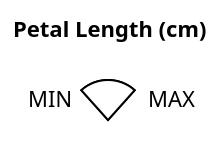 {
    "$schema": "https://vega.github.io/schema/vega/v5.json",
    "description": "A basic range slider example.",
    "padding": 5,
    "data": [
        {
            "name": "irisData"
        }
    ],
    "signals": [
        {
            "name": "minL",
            "value": 0
        },
        {
            "name": "maxR",
            "update": "width"
        },
        {
            "name": "deltaL",
            "value": 0
        },
        {
            "name": "dragHandleL",
            "value": false
        },
        {
            "name": "dragHandleR",
            "value": false
        },
        {
            "name": "deltaR",
            "update": "width"
        },
        {
            "name": "drag",
            "value": {
                "dx": 0,
                "count": 0,
                "start": 0,
                "startValues": [
                    0,
                    0
                ],
                "limitL": false,
                "limitR": false
            }
        },
        {
            "name": "hover",
            "on": [
                {
                    "events": "rect:mouseover, arc:mouseover",
                    "encode": "select"
                }
            ]
        },
        {
            "name": "hoverOut",
            "on": [
                {
                    "events": "rect:mouseout, arc:mouseout",
                    "encode": "release"
                }
            ]
        }
    ],
    "scales": [
        {
            "name": "x",
            "domain": {
                "data": "irisData",
                "field": "petalLength"
            },
            "range": {
                "signal": "[0, width]"
            }
        }
    ],
    "axes": [
        {
            "scale": "x",
            "orient": "bottom",
            "offset": {
                "signal": "-40"
            },
            "encode": {
                "ticks": {
                  "enter": {
                    "stroke": {"value": "black"},
                    "strokeWidth": {"value": 1.5}
                  }
                }
            },
            "title": "Petal Length (cm)"
        }
    ],
    "marks": [
        {
            "type": "group",
            "name": "rectGroup",
            "signals": [
                {
                    "name": "deltaL",
                    "push": "outer",
                    "on": [
                        {
                            "events": "rect:dblclick",
                            "update": "(abs(x()-deltaR)>=abs(x()-deltaL)) ? x() : deltaL"
                        },
                        {
                            "events": [
                                {
                                    "source": "window",
                                    "type": "mousemove",
                                    "consume": true,
                                    "between": [
                                        {
                                            "source": "scope",
                                            "type": "mousedown"
                                        },
                                        {
                                            "source": "window",
                                            "type": "mouseup"
                                        }
                                    ]
                                },
                                {
                                    "type": "touchmove",
                                    "consume": true,
                                    "filter": "event.touches.length === 1"
                                }
                            ],
                            "update": "drag.limitL || drag.limitR ? deltaL : drag.dx + drag.startValues[0]"
                        }
                    ]
                },
                {
                    "name": "deltaR",
                    "push": "outer",
                    "on": [
                        {
                            "events": "rect:dblclick",
                            "update": "(abs(x()-deltaL)>=abs(x()-deltaR)) ? x() : deltaR"
                        },
                        {
                            "events": [
                                {
                                    "source": "window",
                                    "type": "mousemove",
                                    "consume": true,
                                    "between": [
                                        {
                                            "source": "scope",
                                            "type": "mousedown"
                                        },
                                        {
                                            "source": "window",
                                            "type": "mouseup"
                                        }
                                    ]
                                },
                                {
                                    "type": "touchmove",
                                    "consume": true,
                                    "filter": "event.touches.length === 1"
                                }
                            ],
                            "update": "drag.limitL || drag.limitR ? deltaR : drag.dx + drag.startValues[1]"
                        }
                    ]
                },
                {
                    "name": "drag",
                    "push": "outer",
                    "on": [
                        {
                            "events": [
                                {
                                    "source": "window",
                                    "type": "mousemove",
                                    "consume": true,
                                    "between": [
                                        {
                                            "source": "scope",
                                            "type": "mousedown"
                                        },
                                        {
                                            "source": "window",
                                            "type": "mouseup"
                                        }
                                    ]
                                },
                                {
                                    "type": "touchmove",
                                    "consume": true,
                                    "filter": "event.touches.length === 1"
                                }
                            ],
                            "update": "{count: drag.count+1, dx: drag.count == 0 ? 0 : x() - drag.start, start: drag.count == 0 ? x() : drag.start, startValues: drag.count == 0 ? [deltaL, deltaR] : drag.startValues, limitL: drag.dx!=0 ? drag.dx + drag.startValues[0] < minL || drag.dx + drag.startValues[1] < minL : false, limitR: drag.dx!=0 ? drag.dx + drag.startValues[0] > maxR || drag.dx + drag.startValues[1] > maxR : false }"
                        },
                        {
                            "events": "window:mouseup",
                            "update": "{count: 0, dx: 0, start: 0, startValues: [deltaL, deltaR], limitL: false, limitR: false}"
                        },
                        {
                            "events": "rect:dblclick",
                            "update": "{count: 0, dx: 0, start: 0, startValues: [deltaL, deltaR], limitL: false, limitR: false}"
                        }
                    ]
                }
            ],
            "marks": [
                {
                    "type": "rect",
                    "name": "line",
                    "encode": {
                        "enter": {
                            "fill": {
                                "value": "transparent"
                            },
                            "stroke": {
                                "value": "black"
                            }
                        },
                        "update": {
                            "x": {
                                "signal": "minL"
                            },
                            "x2": {
                                "signal": "maxR"
                            },
                            "height": {
                                "value": 10
                            },
                            "opacity": {
                                "value": 1
                            },
                            "fillOpacity": {
                                "value": 1
                            },
                            "strokeOpacity": {
                                "value": 1
                            }
                        },
                        "select": {
                            "fill": {
                                "value": "red"
                            },
                            "fillOpacity": {
                                "value": 0.5
                            }
                        },
                        "release": {
                            "fill": {
                                "value": "white"
                            },
                            "fillOpacity": {
                                "value": 1
                            }
                        }
                    }
                },
                {
                    "type": "rect",
                    "name": "selectedLine",
                    "encode": {
                        "enter": {
                            "fill": {
                                "value": "steelblue"
                            },
                            "stroke": {
                                "value": "black"
                            }
                        },
                        "update": {
                            "fill": {
                                "signal": "drag.count > 0 ? 'red' : 'steelblue'"
                            },
                            "x": {
                                "signal": "deltaL>=minL ? (deltaL<=maxR ? deltaL : maxR) : minL"
                            },
                            "x2": {
                                "signal": "deltaR>=minL ? (deltaR<=maxR ? deltaR : maxR) : minL"
                            },
                            "height": {
                                "value": 10
                            },
                            "strokeOpacity": {
                                "value": 1
                            }
                        },
                        "select": {
                            "fillOpacity": {
                                "value": 0.5
                            }
                        },
                        "release": {
                            "fillOpacity": {
                                "value": 1
                            }
                        }
                    }
                }
            ]
        },
        {
            "type": "group",
            "name": "rangeL",
            "signals": [
                {
                    "name": "deltaL",
                    "push": "outer",
                    "on": [
                        {
                            "events": [
                                {
                                    "source": "window",
                                    "type": "mousemove",
                                    "consume": true,
                                    "between": [
                                        {
                                            "source": "scope",
                                            "type": "mousedown"
                                        },
                                        {
                                            "source": "window",
                                            "type": "mouseup"
                                        }
                                    ]
                                },
                                {
                                    "type": "touchmove",
                                    "consume": true,
                                    "filter": "event.touches.length === 1"
                                }
                            ],
                            "update": "(x()<=maxR && x()>=minL) ? x() : deltaL "
                        }
                    ]
                },
                {
                    "name": "dragHandleL",
                    "push": "outer",
                    "on": [
                        {
                            "events": [
                                {
                                    "source": "window",
                                    "type": "mousemove",
                                    "consume": true,
                                    "between": [
                                        {
                                            "source": "scope",
                                            "type": "mousedown"
                                        },
                                        {
                                            "source": "window",
                                            "type": "mouseup"
                                        }
                                    ]
                                },
                                {
                                    "type": "touchmove",
                                    "consume": true,
                                    "filter": "event.touches.length === 1"
                                }
                            ],
                            "update": "true"
                        },
                        {
                            "events": "window:mouseup",
                            "update": "false"
                        }
                    ]
                }
            ],
            "marks": [
                {
                    "type": "arc",
                    "name": "leftArc",
                    "encode": {
                        "enter": {
                            "stroke": {
                                "value": "black"
                            }
                        },
                        "update": {
                            "fill": {
                                "signal": "!dragHandleL ? 'white' : 'red'"
                            },
                            "x": {
                                "signal": "deltaL>=minL ? (deltaL<=maxR ? deltaL : maxR) : minL"
                            },
                            "y": {
                                "value": 15
                            },
                            "startAngle": {
                                "value": -0.73
                            },
                            "endAngle": {
                                "value": 0.73
                            },
                            "outerRadius": {
                                "value": 20
                            },
                            "opacity": {
                                "value": 1
                            }
                        },
                        "select": {
                            "fillOpacity": {
                                "value": 0.5
                            }
                        },
                        "release": {
                            "fillOpacity": {
                                "value": 1
                            }
                        }
                    }
                },
                {
                    "type": "text",
                    "encode": {
                        "enter": {
                            "fill": {
                                "value": "#000"
                            }
                        },
                        "update": {
                            "text": {
                                "signal": "deltaL>=minL ? (deltaL<=maxR ? round(invert('x', deltaL)) : round(invert('x', maxR))) : round(invert('x', minL))"
                            },
                            "opacity": {
                                "value": 1
                            },
                            "x": {
                                "signal": "deltaL>=minL ? (deltaL<=maxR ? deltaL - 5 : maxR -5) : minL -5"
                            },
                            "y": {
                                "signal": "30"
                            },
                            "fillOpacity": {
                                "value": 0
                            }
                        }
                    }
                }
            ]
        },
        {
            "type": "group",
            "name": "rangeR",
            "signals": [
                {
                    "name": "deltaR",
                    "push": "outer",
                    "on": [
                        {
                            "events": [
                                {
                                    "source": "window",
                                    "type": "mousemove",
                                    "consume": true,
                                    "between": [
                                        {
                                            "source": "scope",
                                            "type": "mousedown"
                                        },
                                        {
                                            "source": "window",
                                            "type": "mouseup"
                                        }
                                    ]
                                },
                                {
                                    "type": "touchmove",
                                    "consume": true,
                                    "filter": "event.touches.length === 1"
                                }
                            ],
                            "update": "(x()<=maxR && x()>=minL) ? x() : deltaR "
                        }
                    ]
                },
                {
                    "name": "dragHandleR",
                    "push": "outer",
                    "on": [
                        {
                            "events": [
                                {
                                    "source": "window",
                                    "type": "mousemove",
                                    "consume": true,
                                    "between": [
                                        {
                                            "source": "scope",
                                            "type": "mousedown"
                                        },
                                        {
                                            "source": "window",
                                            "type": "mouseup"
                                        }
                                    ]
                                },
                                {
                                    "type": "touchmove",
                                    "consume": true,
                                    "filter": "event.touches.length === 1"
                                }
                            ],
                            "update": "true"
                        },
                        {
                            "events": "window:mouseup",
                            "update": "false"
                        }
                    ]
                }
            ],
            "marks": [
                {
                    "type": "arc",
                    "name": "rightArc",
                    "encode": {
                        "enter": {
                            
                            "stroke": {
                                "value": "black"
                            }
                        },
                        "update": {
                            "fill": {
                                "signal": "!dragHandleR ? 'white' : 'red'"
                            },
                            "x": {
                                "signal": "deltaR>=minL ? (deltaR<=maxR ? deltaR : maxR) : minL"
                            },
                            "y": {
                                "value": 15
                            },
                            "startAngle": {
                                "value": -0.73
                            },
                            "endAngle": {
                                "value": 0.73
                            },
                            "outerRadius": {
                                "value": 20
                            },
                            "opacity": {
                                "value": 1
                            }
                        },
                        "select": {
                            "fillOpacity": {
                                "value": 0.5
                            }
                        },
                        "release": {
                            "fillOpacity": {
                                "value": 1
                            }
                        }
                    }
                },
                {
                    "type": "text",
                    "encode": {
                        "enter": {
                            "fill": {
                                "value": "#000"
                            }
                        },
                        "update": {
                            "text": {
                                "signal": "deltaR>=minL ? (deltaR<=maxR ? round(invert('x', deltaR)) : round(invert('x', maxR))) : round(invert('x', minL))"
                            },
                            "opacity": {
                                "value": 1
                            },
                            "x": {
                                "signal": "deltaR>=minL ? (deltaR<=maxR ? deltaR - 5 : maxR -5) : minL -5"
                            },
                            "y": {
                                "signal": "25"
                            },
                            "fillOpacity": {
                                "value": 0
                            }
                        }
                    }
                }
            ]
        },
        {
            "type": "text",
            "encode": {
                "enter": {
                    "fill": {
                        "value": "#000"
                    }
                },
                "update": {
                    "text": {
                        "value": "MAX"
                    },
                    "opacity": {
                        "value": 1
                    },
                    "x": {
                        "signal": "maxR + 20"
                    },
                    "y": {
                        "value": 8.5
                    }
                }
            }
        },
        {
            "type": "text",
            "encode": {
                "enter": {
                    "fill": {
                        "value": "#000"
                    }
                },
                "update": {
                    "text": {
                        "value": "MIN"
                    },
                    "opacity": {
                        "value": 1
                    },
                    "x": {
                        "signal": "minL - 40"
                    },
                    "y": {
                        "value": 8.5
                    }
                }
            }
        }
    ]
}